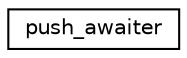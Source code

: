 digraph "Graphical Class Hierarchy"
{
  edge [fontname="Helvetica",fontsize="10",labelfontname="Helvetica",labelfontsize="10"];
  node [fontname="Helvetica",fontsize="10",shape=record];
  rankdir="LR";
  Node0 [label="push_awaiter",height=0.2,width=0.4,color="black", fillcolor="white", style="filled",URL="$structpush__awaiter.html"];
}
